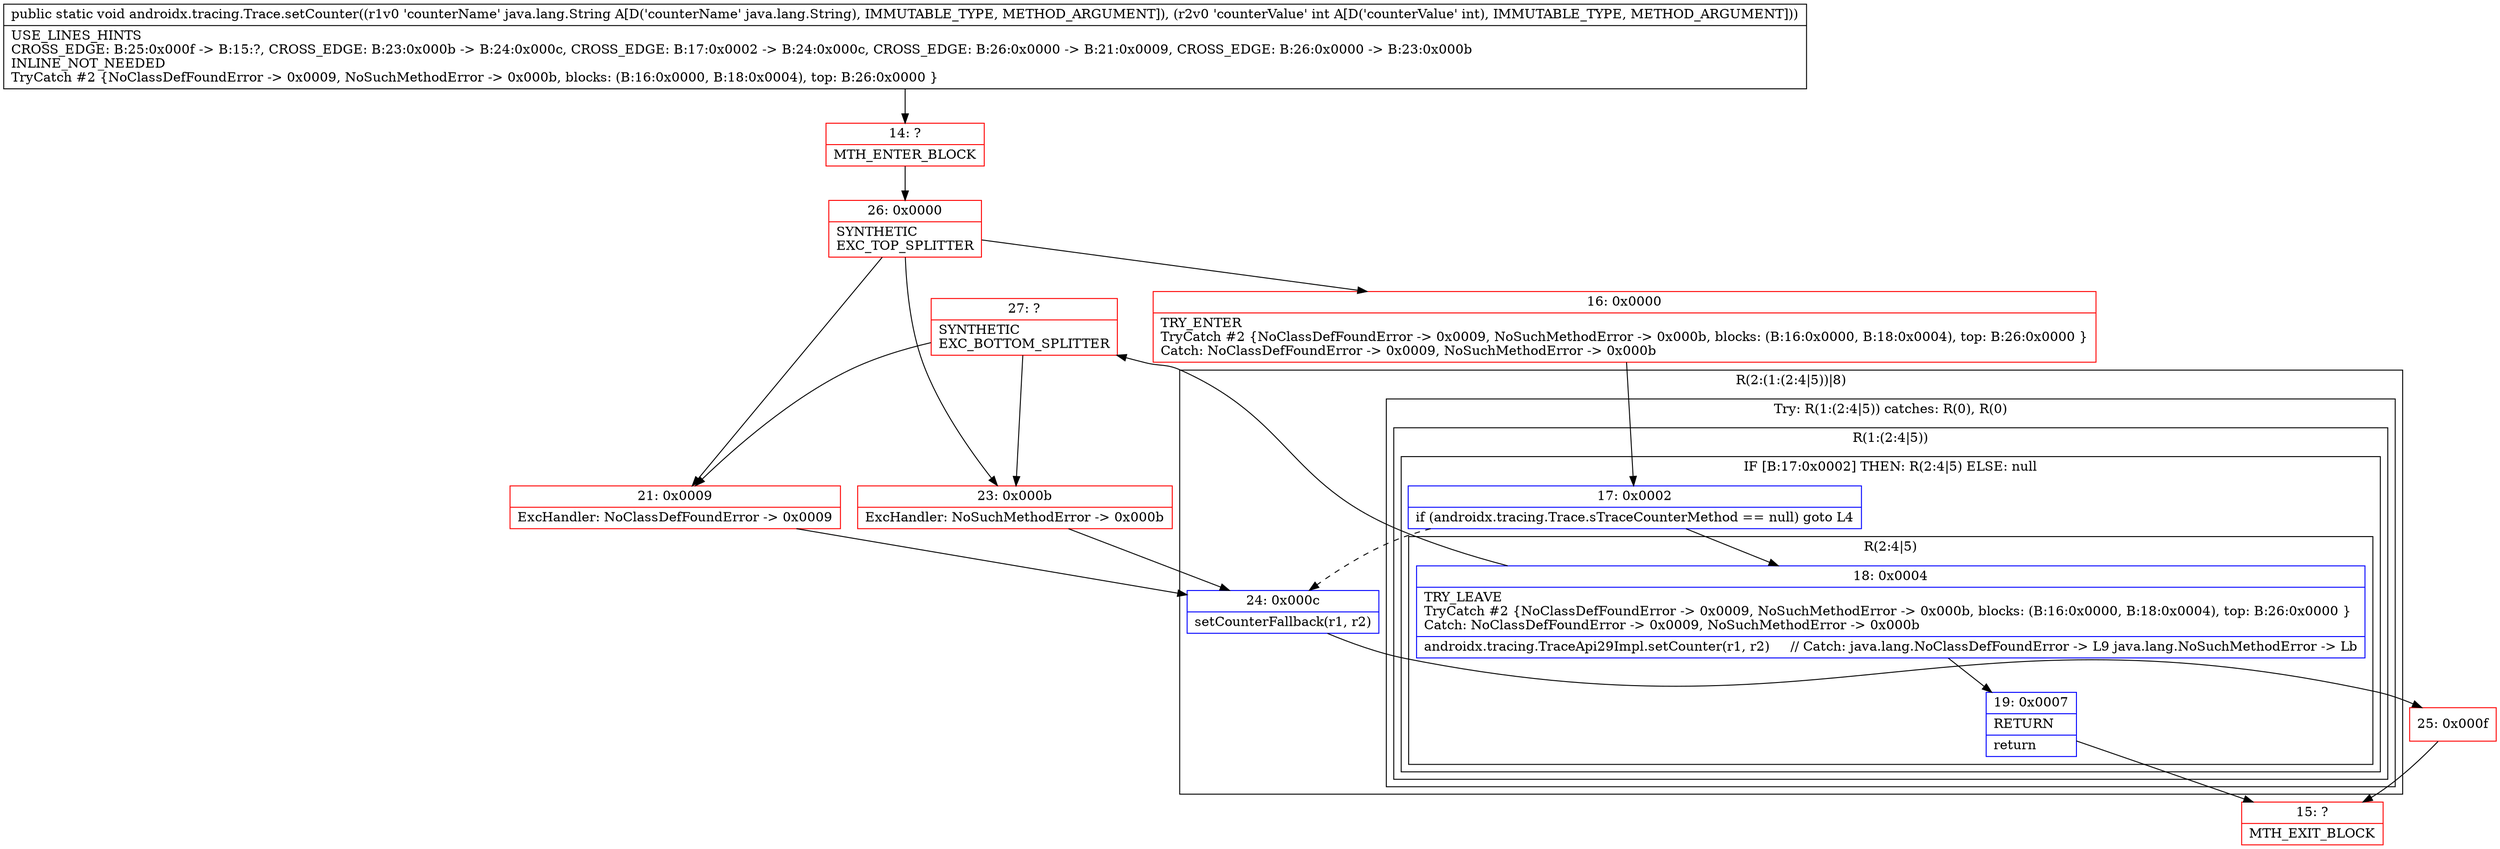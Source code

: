 digraph "CFG forandroidx.tracing.Trace.setCounter(Ljava\/lang\/String;I)V" {
subgraph cluster_Region_1536819263 {
label = "R(2:(1:(2:4|5))|8)";
node [shape=record,color=blue];
subgraph cluster_TryCatchRegion_1316543519 {
label = "Try: R(1:(2:4|5)) catches: R(0), R(0)";
node [shape=record,color=blue];
subgraph cluster_Region_1491027624 {
label = "R(1:(2:4|5))";
node [shape=record,color=blue];
subgraph cluster_IfRegion_1305646440 {
label = "IF [B:17:0x0002] THEN: R(2:4|5) ELSE: null";
node [shape=record,color=blue];
Node_17 [shape=record,label="{17\:\ 0x0002|if (androidx.tracing.Trace.sTraceCounterMethod == null) goto L4\l}"];
subgraph cluster_Region_1187184405 {
label = "R(2:4|5)";
node [shape=record,color=blue];
Node_18 [shape=record,label="{18\:\ 0x0004|TRY_LEAVE\lTryCatch #2 \{NoClassDefFoundError \-\> 0x0009, NoSuchMethodError \-\> 0x000b, blocks: (B:16:0x0000, B:18:0x0004), top: B:26:0x0000 \}\lCatch: NoClassDefFoundError \-\> 0x0009, NoSuchMethodError \-\> 0x000b\l|androidx.tracing.TraceApi29Impl.setCounter(r1, r2)     \/\/ Catch: java.lang.NoClassDefFoundError \-\> L9 java.lang.NoSuchMethodError \-\> Lb\l}"];
Node_19 [shape=record,label="{19\:\ 0x0007|RETURN\l|return\l}"];
}
}
}
subgraph cluster_Region_1322408950 {
label = "R(0) | ExcHandler: NoClassDefFoundError \-\> 0x0009\l";
node [shape=record,color=blue];
}
subgraph cluster_Region_1813692034 {
label = "R(0) | ExcHandler: NoSuchMethodError \-\> 0x000b\l";
node [shape=record,color=blue];
}
}
Node_24 [shape=record,label="{24\:\ 0x000c|setCounterFallback(r1, r2)\l}"];
}
subgraph cluster_Region_1813692034 {
label = "R(0) | ExcHandler: NoSuchMethodError \-\> 0x000b\l";
node [shape=record,color=blue];
}
subgraph cluster_Region_1322408950 {
label = "R(0) | ExcHandler: NoClassDefFoundError \-\> 0x0009\l";
node [shape=record,color=blue];
}
Node_14 [shape=record,color=red,label="{14\:\ ?|MTH_ENTER_BLOCK\l}"];
Node_26 [shape=record,color=red,label="{26\:\ 0x0000|SYNTHETIC\lEXC_TOP_SPLITTER\l}"];
Node_16 [shape=record,color=red,label="{16\:\ 0x0000|TRY_ENTER\lTryCatch #2 \{NoClassDefFoundError \-\> 0x0009, NoSuchMethodError \-\> 0x000b, blocks: (B:16:0x0000, B:18:0x0004), top: B:26:0x0000 \}\lCatch: NoClassDefFoundError \-\> 0x0009, NoSuchMethodError \-\> 0x000b\l}"];
Node_15 [shape=record,color=red,label="{15\:\ ?|MTH_EXIT_BLOCK\l}"];
Node_27 [shape=record,color=red,label="{27\:\ ?|SYNTHETIC\lEXC_BOTTOM_SPLITTER\l}"];
Node_25 [shape=record,color=red,label="{25\:\ 0x000f}"];
Node_21 [shape=record,color=red,label="{21\:\ 0x0009|ExcHandler: NoClassDefFoundError \-\> 0x0009\l}"];
Node_23 [shape=record,color=red,label="{23\:\ 0x000b|ExcHandler: NoSuchMethodError \-\> 0x000b\l}"];
MethodNode[shape=record,label="{public static void androidx.tracing.Trace.setCounter((r1v0 'counterName' java.lang.String A[D('counterName' java.lang.String), IMMUTABLE_TYPE, METHOD_ARGUMENT]), (r2v0 'counterValue' int A[D('counterValue' int), IMMUTABLE_TYPE, METHOD_ARGUMENT]))  | USE_LINES_HINTS\lCROSS_EDGE: B:25:0x000f \-\> B:15:?, CROSS_EDGE: B:23:0x000b \-\> B:24:0x000c, CROSS_EDGE: B:17:0x0002 \-\> B:24:0x000c, CROSS_EDGE: B:26:0x0000 \-\> B:21:0x0009, CROSS_EDGE: B:26:0x0000 \-\> B:23:0x000b\lINLINE_NOT_NEEDED\lTryCatch #2 \{NoClassDefFoundError \-\> 0x0009, NoSuchMethodError \-\> 0x000b, blocks: (B:16:0x0000, B:18:0x0004), top: B:26:0x0000 \}\l}"];
MethodNode -> Node_14;Node_17 -> Node_18;
Node_17 -> Node_24[style=dashed];
Node_18 -> Node_19;
Node_18 -> Node_27;
Node_19 -> Node_15;
Node_24 -> Node_25;
Node_14 -> Node_26;
Node_26 -> Node_16;
Node_26 -> Node_21;
Node_26 -> Node_23;
Node_16 -> Node_17;
Node_27 -> Node_21;
Node_27 -> Node_23;
Node_25 -> Node_15;
Node_21 -> Node_24;
Node_23 -> Node_24;
}

